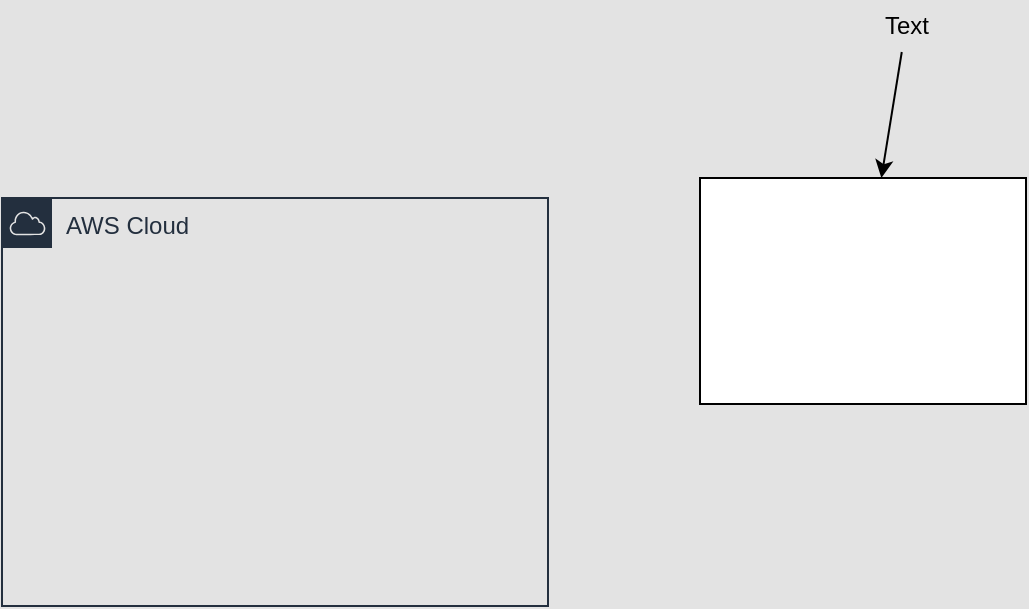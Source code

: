 <mxfile>
    <diagram id="mhtqgD-rl40QtTwuOiRp" name="ページ1">
        <mxGraphModel dx="1680" dy="1199" grid="1" gridSize="9" guides="1" tooltips="1" connect="1" arrows="1" fold="1" page="0" pageScale="1" pageWidth="827" pageHeight="1169" background="#E3E3E3" math="0" shadow="0">
            <root>
                <mxCell id="0"/>
                <mxCell id="1" parent="0"/>
                <mxCell id="3" value="AWS Cloud" style="points=[[0,0],[0.25,0],[0.5,0],[0.75,0],[1,0],[1,0.25],[1,0.5],[1,0.75],[1,1],[0.75,1],[0.5,1],[0.25,1],[0,1],[0,0.75],[0,0.5],[0,0.25]];outlineConnect=0;gradientColor=none;html=1;whiteSpace=wrap;fontSize=12;fontStyle=0;container=1;pointerEvents=0;collapsible=0;recursiveResize=0;shape=mxgraph.aws4.group;grIcon=mxgraph.aws4.group_aws_cloud;strokeColor=#232F3E;fillColor=none;verticalAlign=top;align=left;spacingLeft=30;fontColor=#232F3E;dashed=0;labelBackgroundColor=none;" vertex="1" parent="1">
                    <mxGeometry x="-171" width="273" height="204" as="geometry"/>
                </mxCell>
                <mxCell id="6" value="" style="edgeStyle=none;html=1;" edge="1" parent="1" source="4" target="5">
                    <mxGeometry relative="1" as="geometry"/>
                </mxCell>
                <mxCell id="4" value="Text" style="text;html=1;align=center;verticalAlign=middle;resizable=0;points=[];autosize=1;strokeColor=none;fillColor=none;" vertex="1" parent="1">
                    <mxGeometry x="261" y="-99" width="40" height="26" as="geometry"/>
                </mxCell>
                <mxCell id="5" value="" style="whiteSpace=wrap;html=1;" vertex="1" parent="1">
                    <mxGeometry x="178" y="-10" width="163" height="113" as="geometry"/>
                </mxCell>
            </root>
        </mxGraphModel>
    </diagram>
</mxfile>